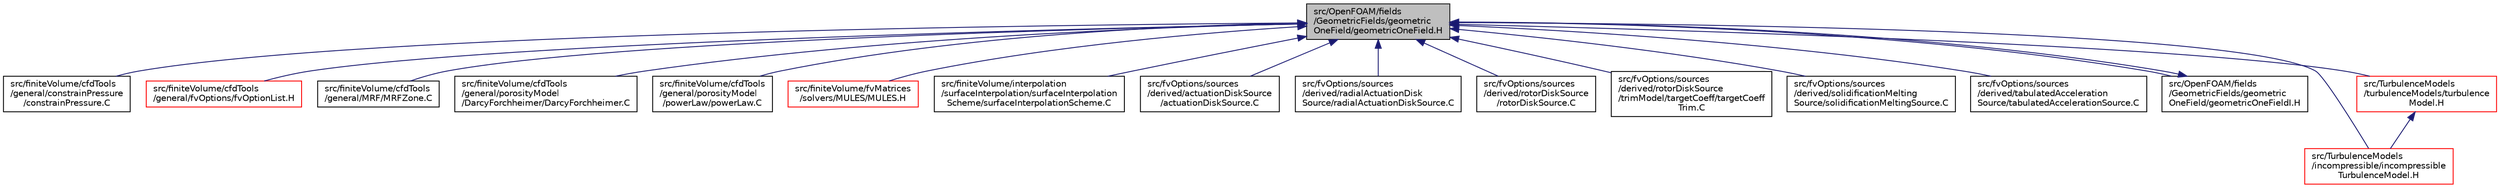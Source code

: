 digraph "src/OpenFOAM/fields/GeometricFields/geometricOneField/geometricOneField.H"
{
  bgcolor="transparent";
  edge [fontname="Helvetica",fontsize="10",labelfontname="Helvetica",labelfontsize="10"];
  node [fontname="Helvetica",fontsize="10",shape=record];
  Node127 [label="src/OpenFOAM/fields\l/GeometricFields/geometric\lOneField/geometricOneField.H",height=0.2,width=0.4,color="black", fillcolor="grey75", style="filled", fontcolor="black"];
  Node127 -> Node128 [dir="back",color="midnightblue",fontsize="10",style="solid",fontname="Helvetica"];
  Node128 [label="src/finiteVolume/cfdTools\l/general/constrainPressure\l/constrainPressure.C",height=0.2,width=0.4,color="black",URL="$a01250.html"];
  Node127 -> Node129 [dir="back",color="midnightblue",fontsize="10",style="solid",fontname="Helvetica"];
  Node129 [label="src/finiteVolume/cfdTools\l/general/fvOptions/fvOptionList.H",height=0.2,width=0.4,color="red",URL="$a01286.html"];
  Node127 -> Node179 [dir="back",color="midnightblue",fontsize="10",style="solid",fontname="Helvetica"];
  Node179 [label="src/finiteVolume/cfdTools\l/general/MRF/MRFZone.C",height=0.2,width=0.4,color="black",URL="$a01364.html"];
  Node127 -> Node180 [dir="back",color="midnightblue",fontsize="10",style="solid",fontname="Helvetica"];
  Node180 [label="src/finiteVolume/cfdTools\l/general/porosityModel\l/DarcyForchheimer/DarcyForchheimer.C",height=0.2,width=0.4,color="black",URL="$a01382.html"];
  Node127 -> Node181 [dir="back",color="midnightblue",fontsize="10",style="solid",fontname="Helvetica"];
  Node181 [label="src/finiteVolume/cfdTools\l/general/porosityModel\l/powerLaw/powerLaw.C",height=0.2,width=0.4,color="black",URL="$a41630.html"];
  Node127 -> Node182 [dir="back",color="midnightblue",fontsize="10",style="solid",fontname="Helvetica"];
  Node182 [label="src/finiteVolume/fvMatrices\l/solvers/MULES/MULES.H",height=0.2,width=0.4,color="red",URL="$a03506.html",tooltip="MULES: Multidimensional universal limiter for explicit solution. "];
  Node127 -> Node191 [dir="back",color="midnightblue",fontsize="10",style="solid",fontname="Helvetica"];
  Node191 [label="src/finiteVolume/interpolation\l/surfaceInterpolation/surfaceInterpolation\lScheme/surfaceInterpolationScheme.C",height=0.2,width=0.4,color="black",URL="$a04511.html"];
  Node127 -> Node192 [dir="back",color="midnightblue",fontsize="10",style="solid",fontname="Helvetica"];
  Node192 [label="src/fvOptions/sources\l/derived/actuationDiskSource\l/actuationDiskSource.C",height=0.2,width=0.4,color="black",URL="$a05279.html"];
  Node127 -> Node193 [dir="back",color="midnightblue",fontsize="10",style="solid",fontname="Helvetica"];
  Node193 [label="src/fvOptions/sources\l/derived/radialActuationDisk\lSource/radialActuationDiskSource.C",height=0.2,width=0.4,color="black",URL="$a05333.html"];
  Node127 -> Node194 [dir="back",color="midnightblue",fontsize="10",style="solid",fontname="Helvetica"];
  Node194 [label="src/fvOptions/sources\l/derived/rotorDiskSource\l/rotorDiskSource.C",height=0.2,width=0.4,color="black",URL="$a05372.html"];
  Node127 -> Node195 [dir="back",color="midnightblue",fontsize="10",style="solid",fontname="Helvetica"];
  Node195 [label="src/fvOptions/sources\l/derived/rotorDiskSource\l/trimModel/targetCoeff/targetCoeff\lTrim.C",height=0.2,width=0.4,color="black",URL="$a05390.html"];
  Node127 -> Node196 [dir="back",color="midnightblue",fontsize="10",style="solid",fontname="Helvetica"];
  Node196 [label="src/fvOptions/sources\l/derived/solidificationMelting\lSource/solidificationMeltingSource.C",height=0.2,width=0.4,color="black",URL="$a05405.html"];
  Node127 -> Node197 [dir="back",color="midnightblue",fontsize="10",style="solid",fontname="Helvetica"];
  Node197 [label="src/fvOptions/sources\l/derived/tabulatedAcceleration\lSource/tabulatedAccelerationSource.C",height=0.2,width=0.4,color="black",URL="$a05423.html"];
  Node127 -> Node198 [dir="back",color="midnightblue",fontsize="10",style="solid",fontname="Helvetica"];
  Node198 [label="src/OpenFOAM/fields\l/GeometricFields/geometric\lOneField/geometricOneFieldI.H",height=0.2,width=0.4,color="black",URL="$a10559.html"];
  Node198 -> Node127 [dir="back",color="midnightblue",fontsize="10",style="solid",fontname="Helvetica"];
  Node127 -> Node199 [dir="back",color="midnightblue",fontsize="10",style="solid",fontname="Helvetica"];
  Node199 [label="src/TurbulenceModels\l/incompressible/incompressible\lTurbulenceModel.H",height=0.2,width=0.4,color="red",URL="$a17690.html"];
  Node127 -> Node223 [dir="back",color="midnightblue",fontsize="10",style="solid",fontname="Helvetica"];
  Node223 [label="src/TurbulenceModels\l/turbulenceModels/turbulence\lModel.H",height=0.2,width=0.4,color="red",URL="$a18236.html"];
  Node223 -> Node199 [dir="back",color="midnightblue",fontsize="10",style="solid",fontname="Helvetica"];
}
